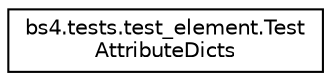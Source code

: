 digraph "Graphical Class Hierarchy"
{
 // LATEX_PDF_SIZE
  edge [fontname="Helvetica",fontsize="10",labelfontname="Helvetica",labelfontsize="10"];
  node [fontname="Helvetica",fontsize="10",shape=record];
  rankdir="LR";
  Node0 [label="bs4.tests.test_element.Test\lAttributeDicts",height=0.2,width=0.4,color="black", fillcolor="white", style="filled",URL="$classbs4_1_1tests_1_1test__element_1_1TestAttributeDicts.html",tooltip=" "];
}
